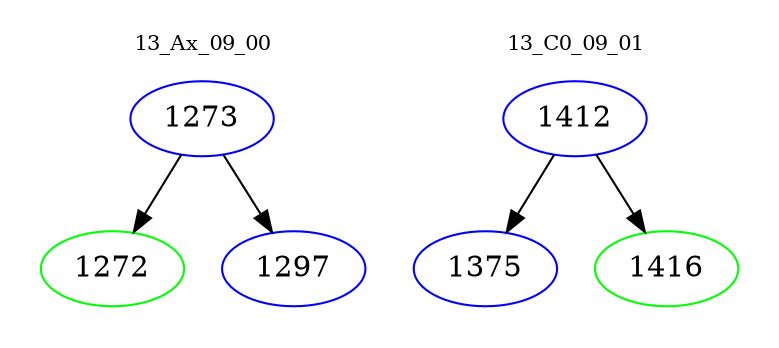 digraph{
subgraph cluster_0 {
color = white
label = "13_Ax_09_00";
fontsize=10;
T0_1273 [label="1273", color="blue"]
T0_1273 -> T0_1272 [color="black"]
T0_1272 [label="1272", color="green"]
T0_1273 -> T0_1297 [color="black"]
T0_1297 [label="1297", color="blue"]
}
subgraph cluster_1 {
color = white
label = "13_C0_09_01";
fontsize=10;
T1_1412 [label="1412", color="blue"]
T1_1412 -> T1_1375 [color="black"]
T1_1375 [label="1375", color="blue"]
T1_1412 -> T1_1416 [color="black"]
T1_1416 [label="1416", color="green"]
}
}
